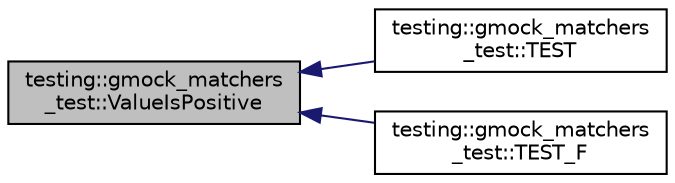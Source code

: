 digraph "testing::gmock_matchers_test::ValueIsPositive"
{
  edge [fontname="Helvetica",fontsize="10",labelfontname="Helvetica",labelfontsize="10"];
  node [fontname="Helvetica",fontsize="10",shape=record];
  rankdir="LR";
  Node2392 [label="testing::gmock_matchers\l_test::ValueIsPositive",height=0.2,width=0.4,color="black", fillcolor="grey75", style="filled", fontcolor="black"];
  Node2392 -> Node2393 [dir="back",color="midnightblue",fontsize="10",style="solid",fontname="Helvetica"];
  Node2393 [label="testing::gmock_matchers\l_test::TEST",height=0.2,width=0.4,color="black", fillcolor="white", style="filled",URL="$d5/de1/namespacetesting_1_1gmock__matchers__test.html#ac26d681f09865b0727ca32343d974907"];
  Node2392 -> Node2394 [dir="back",color="midnightblue",fontsize="10",style="solid",fontname="Helvetica"];
  Node2394 [label="testing::gmock_matchers\l_test::TEST_F",height=0.2,width=0.4,color="black", fillcolor="white", style="filled",URL="$d5/de1/namespacetesting_1_1gmock__matchers__test.html#ab09132c3b991b8f104f3091370d2fe55"];
}
